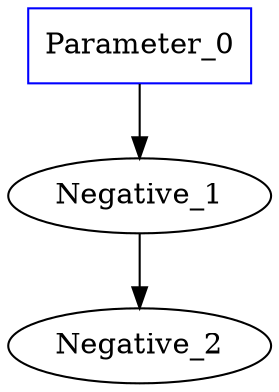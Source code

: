 digraph G {
    Parameter_0 -> Negative_1 -> Negative_2;
    Parameter_0 [shape=box color=blue]
    Negative_1 [shape=ellipse color=black]
    Negative_2 [shape=ellipse color=black]
}


